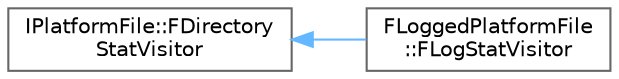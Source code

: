 digraph "Graphical Class Hierarchy"
{
 // INTERACTIVE_SVG=YES
 // LATEX_PDF_SIZE
  bgcolor="transparent";
  edge [fontname=Helvetica,fontsize=10,labelfontname=Helvetica,labelfontsize=10];
  node [fontname=Helvetica,fontsize=10,shape=box,height=0.2,width=0.4];
  rankdir="LR";
  Node0 [id="Node000000",label="IPlatformFile::FDirectory\lStatVisitor",height=0.2,width=0.4,color="grey40", fillcolor="white", style="filled",URL="$d8/dc7/classIPlatformFile_1_1FDirectoryStatVisitor.html",tooltip="Base class for file and directory visitors that take all the stat data."];
  Node0 -> Node1 [id="edge5556_Node000000_Node000001",dir="back",color="steelblue1",style="solid",tooltip=" "];
  Node1 [id="Node000001",label="FLoggedPlatformFile\l::FLogStatVisitor",height=0.2,width=0.4,color="grey40", fillcolor="white", style="filled",URL="$da/d41/classFLoggedPlatformFile_1_1FLogStatVisitor.html",tooltip=" "];
}
